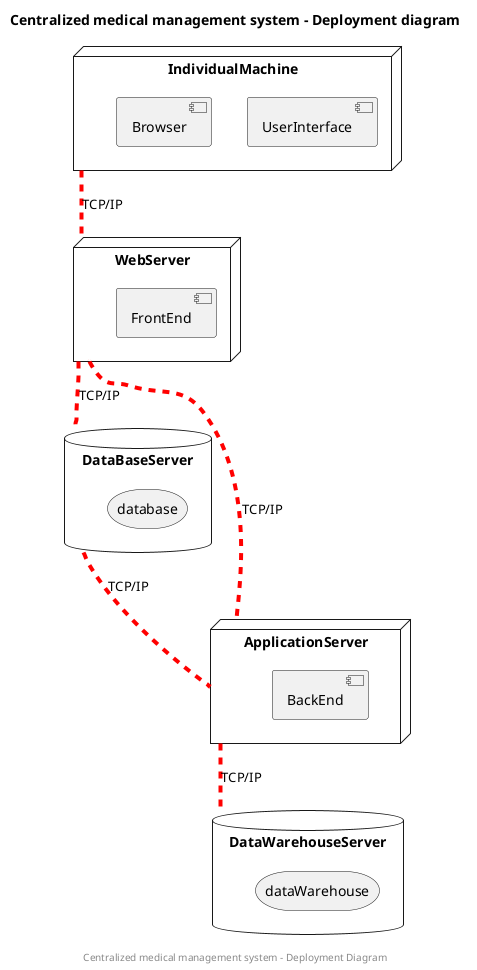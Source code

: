 @startuml
'DOCUMENTATION
'PLANTUML : https://plantuml.com/fr/deployment-diagram
'WHAT'S A DEPLOYEMENT DIAGRAM : https://www.lucidchart.com/pages/fr/diagramme-de-deploiement-uml
title Centralized medical management system - Deployment diagram
center footer Centralized medical management system - Deployment Diagram

database DataWarehouseServer as DW{
    storage dataWarehouse
}

database DataBaseServer as DB{
    storage database
}

node ApplicationServer as AS{
    component BackEnd

}

node WebServer as WS {
    component FrontEnd
}

node IndividualMachine as IM{
    component UserInterface
    component Browser
}


IM -[#red,dashed,thickness=4]- WS : TCP/IP
WS -[#red,dashed,thickness=4]- AS : TCP/IP
WS -[#red,dashed,thickness=4]- DB : TCP/IP
DB -[#red,dashed,thickness=4]- AS : TCP/IP
AS -[#red,dashed,thickness=4]- DW : TCP/IP

@enduml